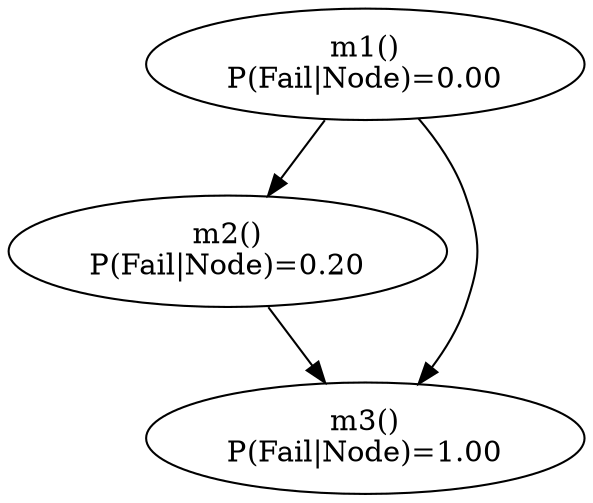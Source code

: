 digraph G {
  "m1()" [label="m1()\nP(Fail|Node)=0.00"];
  "m2()" [label="m2()\nP(Fail|Node)=0.20"];
  "m3()" [label="m3()\nP(Fail|Node)=1.00"];
  "m1()" -> "m2()";
  "m1()" -> "m3()";
  "m2()" -> "m3()";
}
